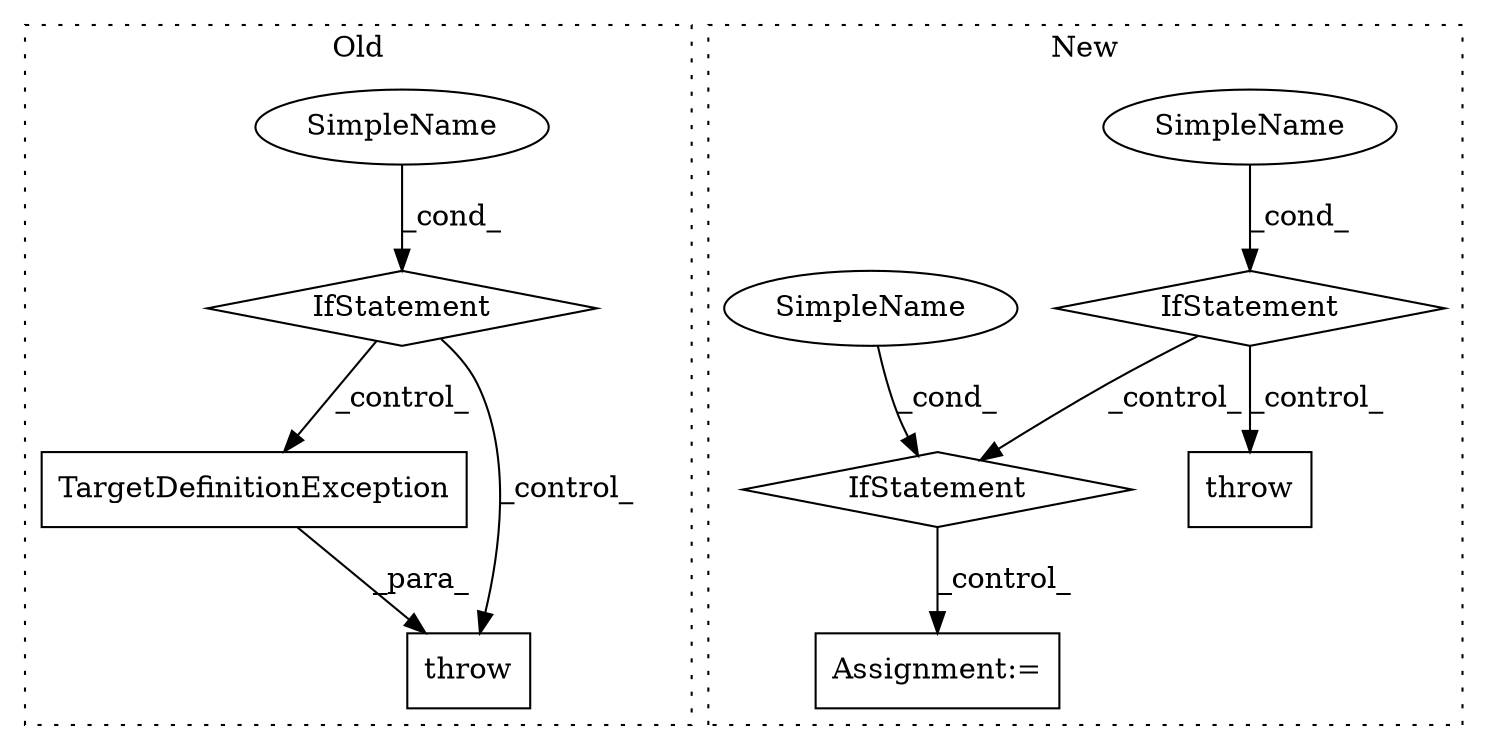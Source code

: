 digraph G {
subgraph cluster0 {
1 [label="TargetDefinitionException" a="32" s="1938,2101" l="26,2" shape="box"];
3 [label="IfStatement" a="25" s="1876,1920" l="4,2" shape="diamond"];
6 [label="SimpleName" a="42" s="" l="" shape="ellipse"];
10 [label="throw" a="53" s="1932" l="6" shape="box"];
label = "Old";
style="dotted";
}
subgraph cluster1 {
2 [label="IfStatement" a="25" s="1100,1158" l="4,2" shape="diamond"];
4 [label="SimpleName" a="42" s="" l="" shape="ellipse"];
5 [label="throw" a="53" s="1168" l="6" shape="box"];
7 [label="IfStatement" a="25" s="1584,1630" l="4,2" shape="diamond"];
8 [label="SimpleName" a="42" s="" l="" shape="ellipse"];
9 [label="Assignment:=" a="7" s="1721" l="1" shape="box"];
label = "New";
style="dotted";
}
1 -> 10 [label="_para_"];
2 -> 7 [label="_control_"];
2 -> 5 [label="_control_"];
3 -> 1 [label="_control_"];
3 -> 10 [label="_control_"];
4 -> 2 [label="_cond_"];
6 -> 3 [label="_cond_"];
7 -> 9 [label="_control_"];
8 -> 7 [label="_cond_"];
}